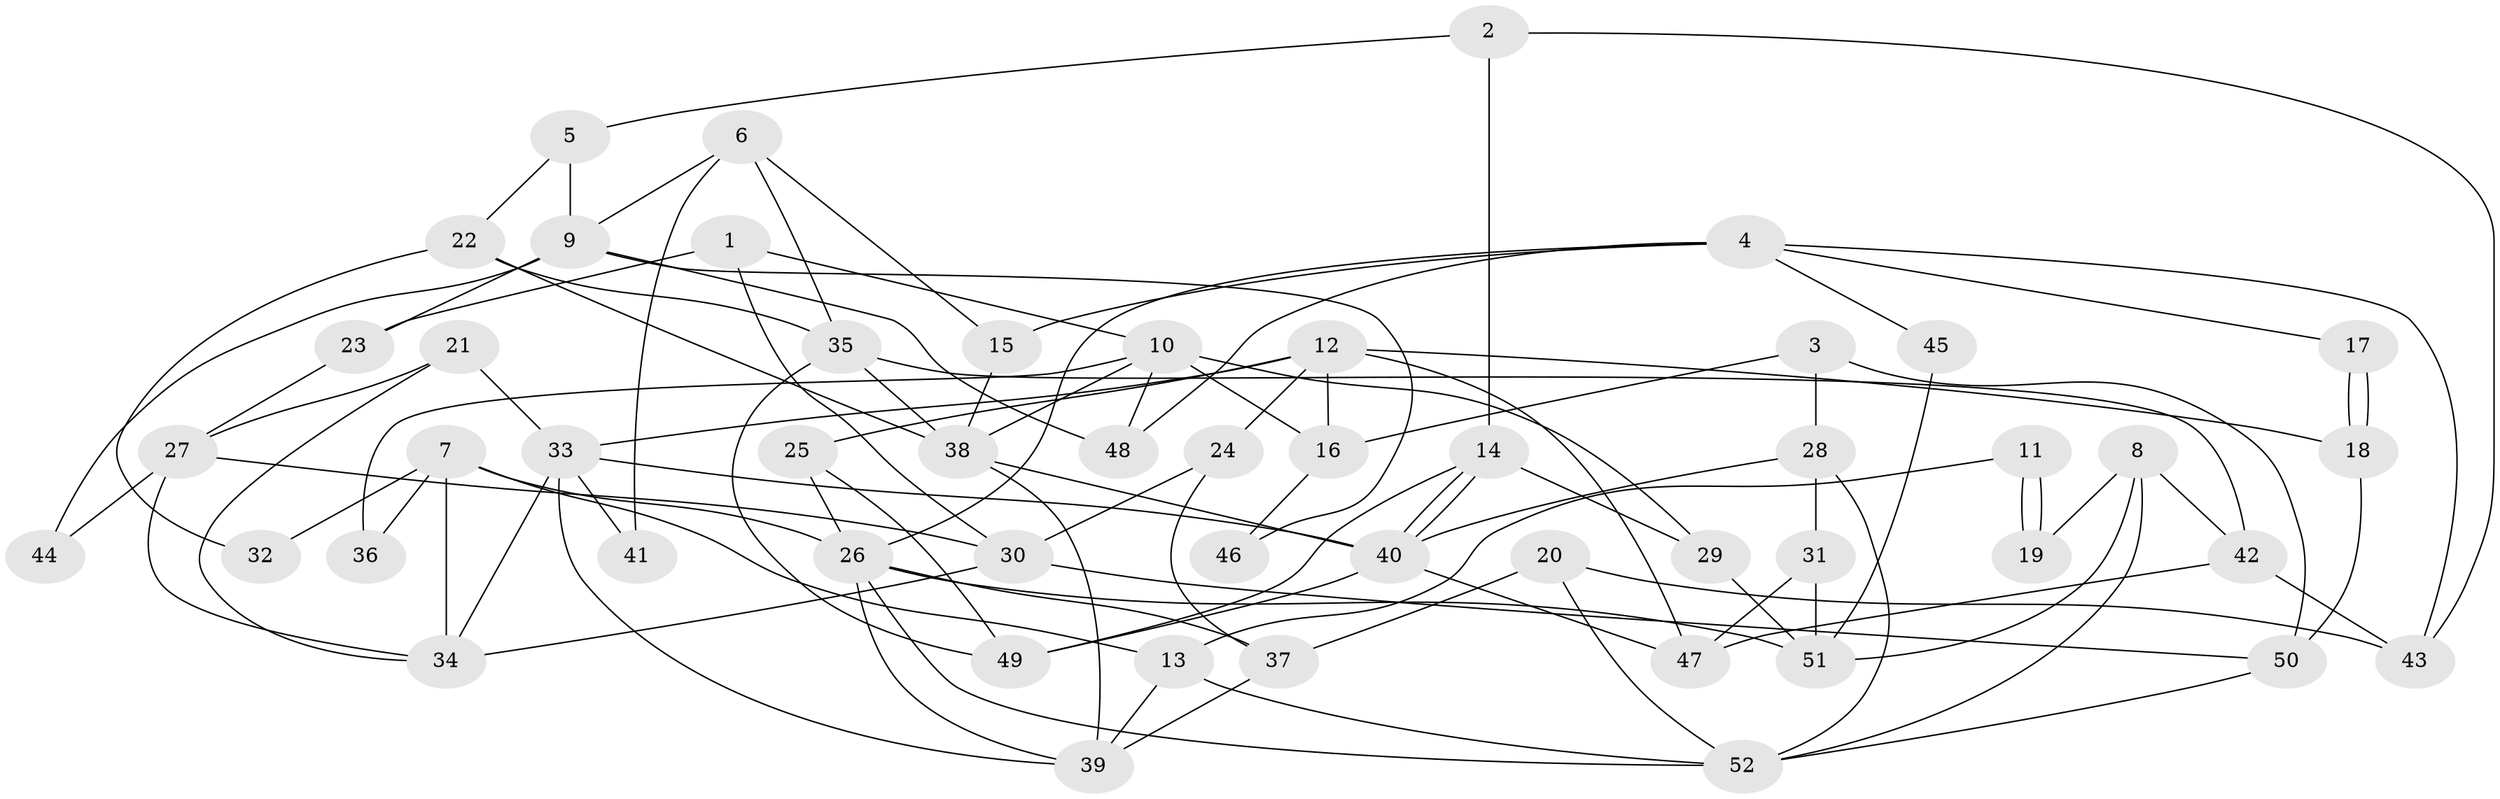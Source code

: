 // Generated by graph-tools (version 1.1) at 2025/50/03/09/25 04:50:28]
// undirected, 52 vertices, 104 edges
graph export_dot {
graph [start="1"]
  node [color=gray90,style=filled];
  1;
  2;
  3;
  4;
  5;
  6;
  7;
  8;
  9;
  10;
  11;
  12;
  13;
  14;
  15;
  16;
  17;
  18;
  19;
  20;
  21;
  22;
  23;
  24;
  25;
  26;
  27;
  28;
  29;
  30;
  31;
  32;
  33;
  34;
  35;
  36;
  37;
  38;
  39;
  40;
  41;
  42;
  43;
  44;
  45;
  46;
  47;
  48;
  49;
  50;
  51;
  52;
  1 -- 23;
  1 -- 10;
  1 -- 30;
  2 -- 14;
  2 -- 43;
  2 -- 5;
  3 -- 16;
  3 -- 50;
  3 -- 28;
  4 -- 26;
  4 -- 48;
  4 -- 15;
  4 -- 17;
  4 -- 43;
  4 -- 45;
  5 -- 22;
  5 -- 9;
  6 -- 35;
  6 -- 15;
  6 -- 9;
  6 -- 41;
  7 -- 26;
  7 -- 13;
  7 -- 32;
  7 -- 34;
  7 -- 36;
  8 -- 52;
  8 -- 42;
  8 -- 19;
  8 -- 51;
  9 -- 23;
  9 -- 44;
  9 -- 46;
  9 -- 48;
  10 -- 38;
  10 -- 29;
  10 -- 16;
  10 -- 36;
  10 -- 48;
  11 -- 13;
  11 -- 19;
  11 -- 19;
  12 -- 33;
  12 -- 18;
  12 -- 16;
  12 -- 24;
  12 -- 25;
  12 -- 47;
  13 -- 39;
  13 -- 52;
  14 -- 49;
  14 -- 40;
  14 -- 40;
  14 -- 29;
  15 -- 38;
  16 -- 46;
  17 -- 18;
  17 -- 18;
  18 -- 50;
  20 -- 37;
  20 -- 52;
  20 -- 43;
  21 -- 33;
  21 -- 34;
  21 -- 27;
  22 -- 38;
  22 -- 35;
  22 -- 32;
  23 -- 27;
  24 -- 30;
  24 -- 37;
  25 -- 49;
  25 -- 26;
  26 -- 39;
  26 -- 37;
  26 -- 51;
  26 -- 52;
  27 -- 30;
  27 -- 34;
  27 -- 44;
  28 -- 31;
  28 -- 40;
  28 -- 52;
  29 -- 51;
  30 -- 34;
  30 -- 50;
  31 -- 51;
  31 -- 47;
  33 -- 34;
  33 -- 40;
  33 -- 39;
  33 -- 41;
  35 -- 38;
  35 -- 42;
  35 -- 49;
  37 -- 39;
  38 -- 39;
  38 -- 40;
  40 -- 47;
  40 -- 49;
  42 -- 43;
  42 -- 47;
  45 -- 51;
  50 -- 52;
}
